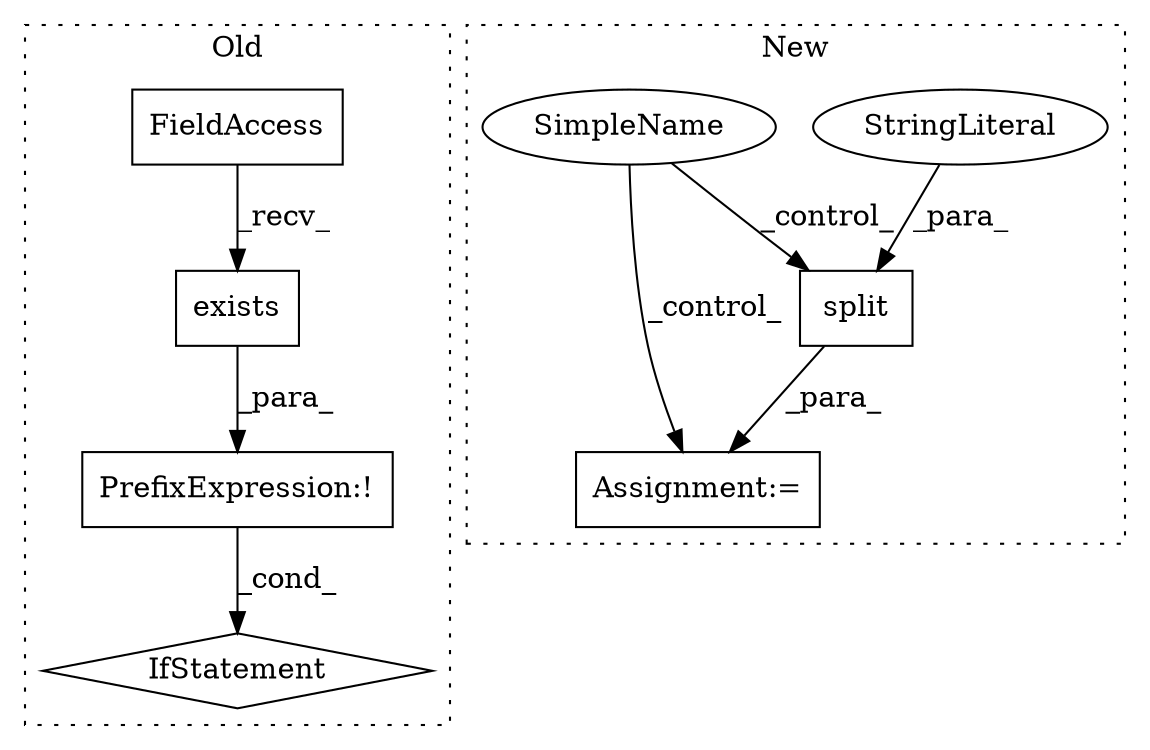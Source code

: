 digraph G {
subgraph cluster0 {
1 [label="exists" a="32" s="13535,13551" l="7,1" shape="box"];
4 [label="FieldAccess" a="22" s="13515" l="19" shape="box"];
5 [label="IfStatement" a="25" s="13510,13552" l="4,2" shape="diamond"];
8 [label="PrefixExpression:!" a="38" s="13514" l="1" shape="box"];
label = "Old";
style="dotted";
}
subgraph cluster1 {
2 [label="split" a="32" s="13704,13713" l="6,1" shape="box"];
3 [label="StringLiteral" a="45" s="13710" l="3" shape="ellipse"];
6 [label="SimpleName" a="42" s="" l="" shape="ellipse"];
7 [label="Assignment:=" a="7" s="13684" l="1" shape="box"];
label = "New";
style="dotted";
}
1 -> 8 [label="_para_"];
2 -> 7 [label="_para_"];
3 -> 2 [label="_para_"];
4 -> 1 [label="_recv_"];
6 -> 7 [label="_control_"];
6 -> 2 [label="_control_"];
8 -> 5 [label="_cond_"];
}